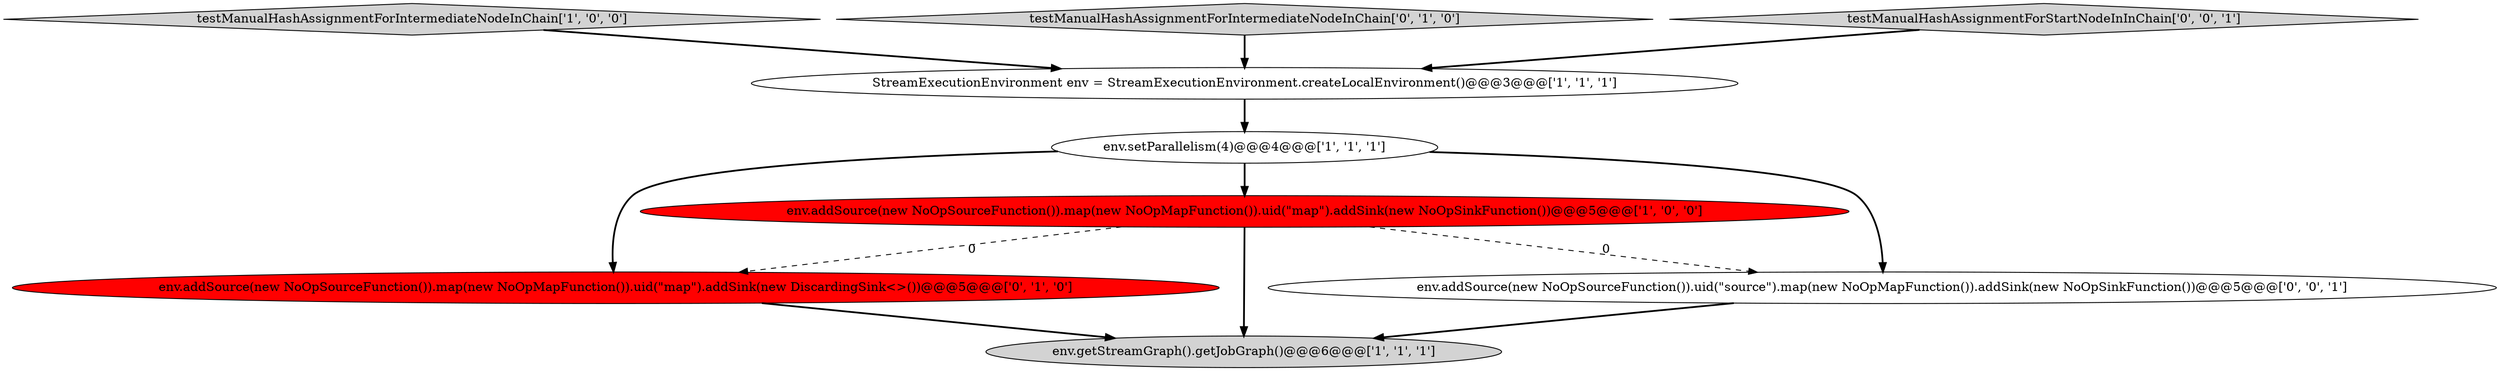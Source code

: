 digraph {
0 [style = filled, label = "env.getStreamGraph().getJobGraph()@@@6@@@['1', '1', '1']", fillcolor = lightgray, shape = ellipse image = "AAA0AAABBB1BBB"];
5 [style = filled, label = "env.addSource(new NoOpSourceFunction()).map(new NoOpMapFunction()).uid(\"map\").addSink(new DiscardingSink<>())@@@5@@@['0', '1', '0']", fillcolor = red, shape = ellipse image = "AAA1AAABBB2BBB"];
4 [style = filled, label = "env.addSource(new NoOpSourceFunction()).map(new NoOpMapFunction()).uid(\"map\").addSink(new NoOpSinkFunction())@@@5@@@['1', '0', '0']", fillcolor = red, shape = ellipse image = "AAA1AAABBB1BBB"];
3 [style = filled, label = "env.setParallelism(4)@@@4@@@['1', '1', '1']", fillcolor = white, shape = ellipse image = "AAA0AAABBB1BBB"];
7 [style = filled, label = "env.addSource(new NoOpSourceFunction()).uid(\"source\").map(new NoOpMapFunction()).addSink(new NoOpSinkFunction())@@@5@@@['0', '0', '1']", fillcolor = white, shape = ellipse image = "AAA0AAABBB3BBB"];
2 [style = filled, label = "testManualHashAssignmentForIntermediateNodeInChain['1', '0', '0']", fillcolor = lightgray, shape = diamond image = "AAA0AAABBB1BBB"];
6 [style = filled, label = "testManualHashAssignmentForIntermediateNodeInChain['0', '1', '0']", fillcolor = lightgray, shape = diamond image = "AAA0AAABBB2BBB"];
1 [style = filled, label = "StreamExecutionEnvironment env = StreamExecutionEnvironment.createLocalEnvironment()@@@3@@@['1', '1', '1']", fillcolor = white, shape = ellipse image = "AAA0AAABBB1BBB"];
8 [style = filled, label = "testManualHashAssignmentForStartNodeInInChain['0', '0', '1']", fillcolor = lightgray, shape = diamond image = "AAA0AAABBB3BBB"];
1->3 [style = bold, label=""];
4->5 [style = dashed, label="0"];
8->1 [style = bold, label=""];
6->1 [style = bold, label=""];
3->5 [style = bold, label=""];
7->0 [style = bold, label=""];
5->0 [style = bold, label=""];
3->7 [style = bold, label=""];
4->7 [style = dashed, label="0"];
3->4 [style = bold, label=""];
2->1 [style = bold, label=""];
4->0 [style = bold, label=""];
}

